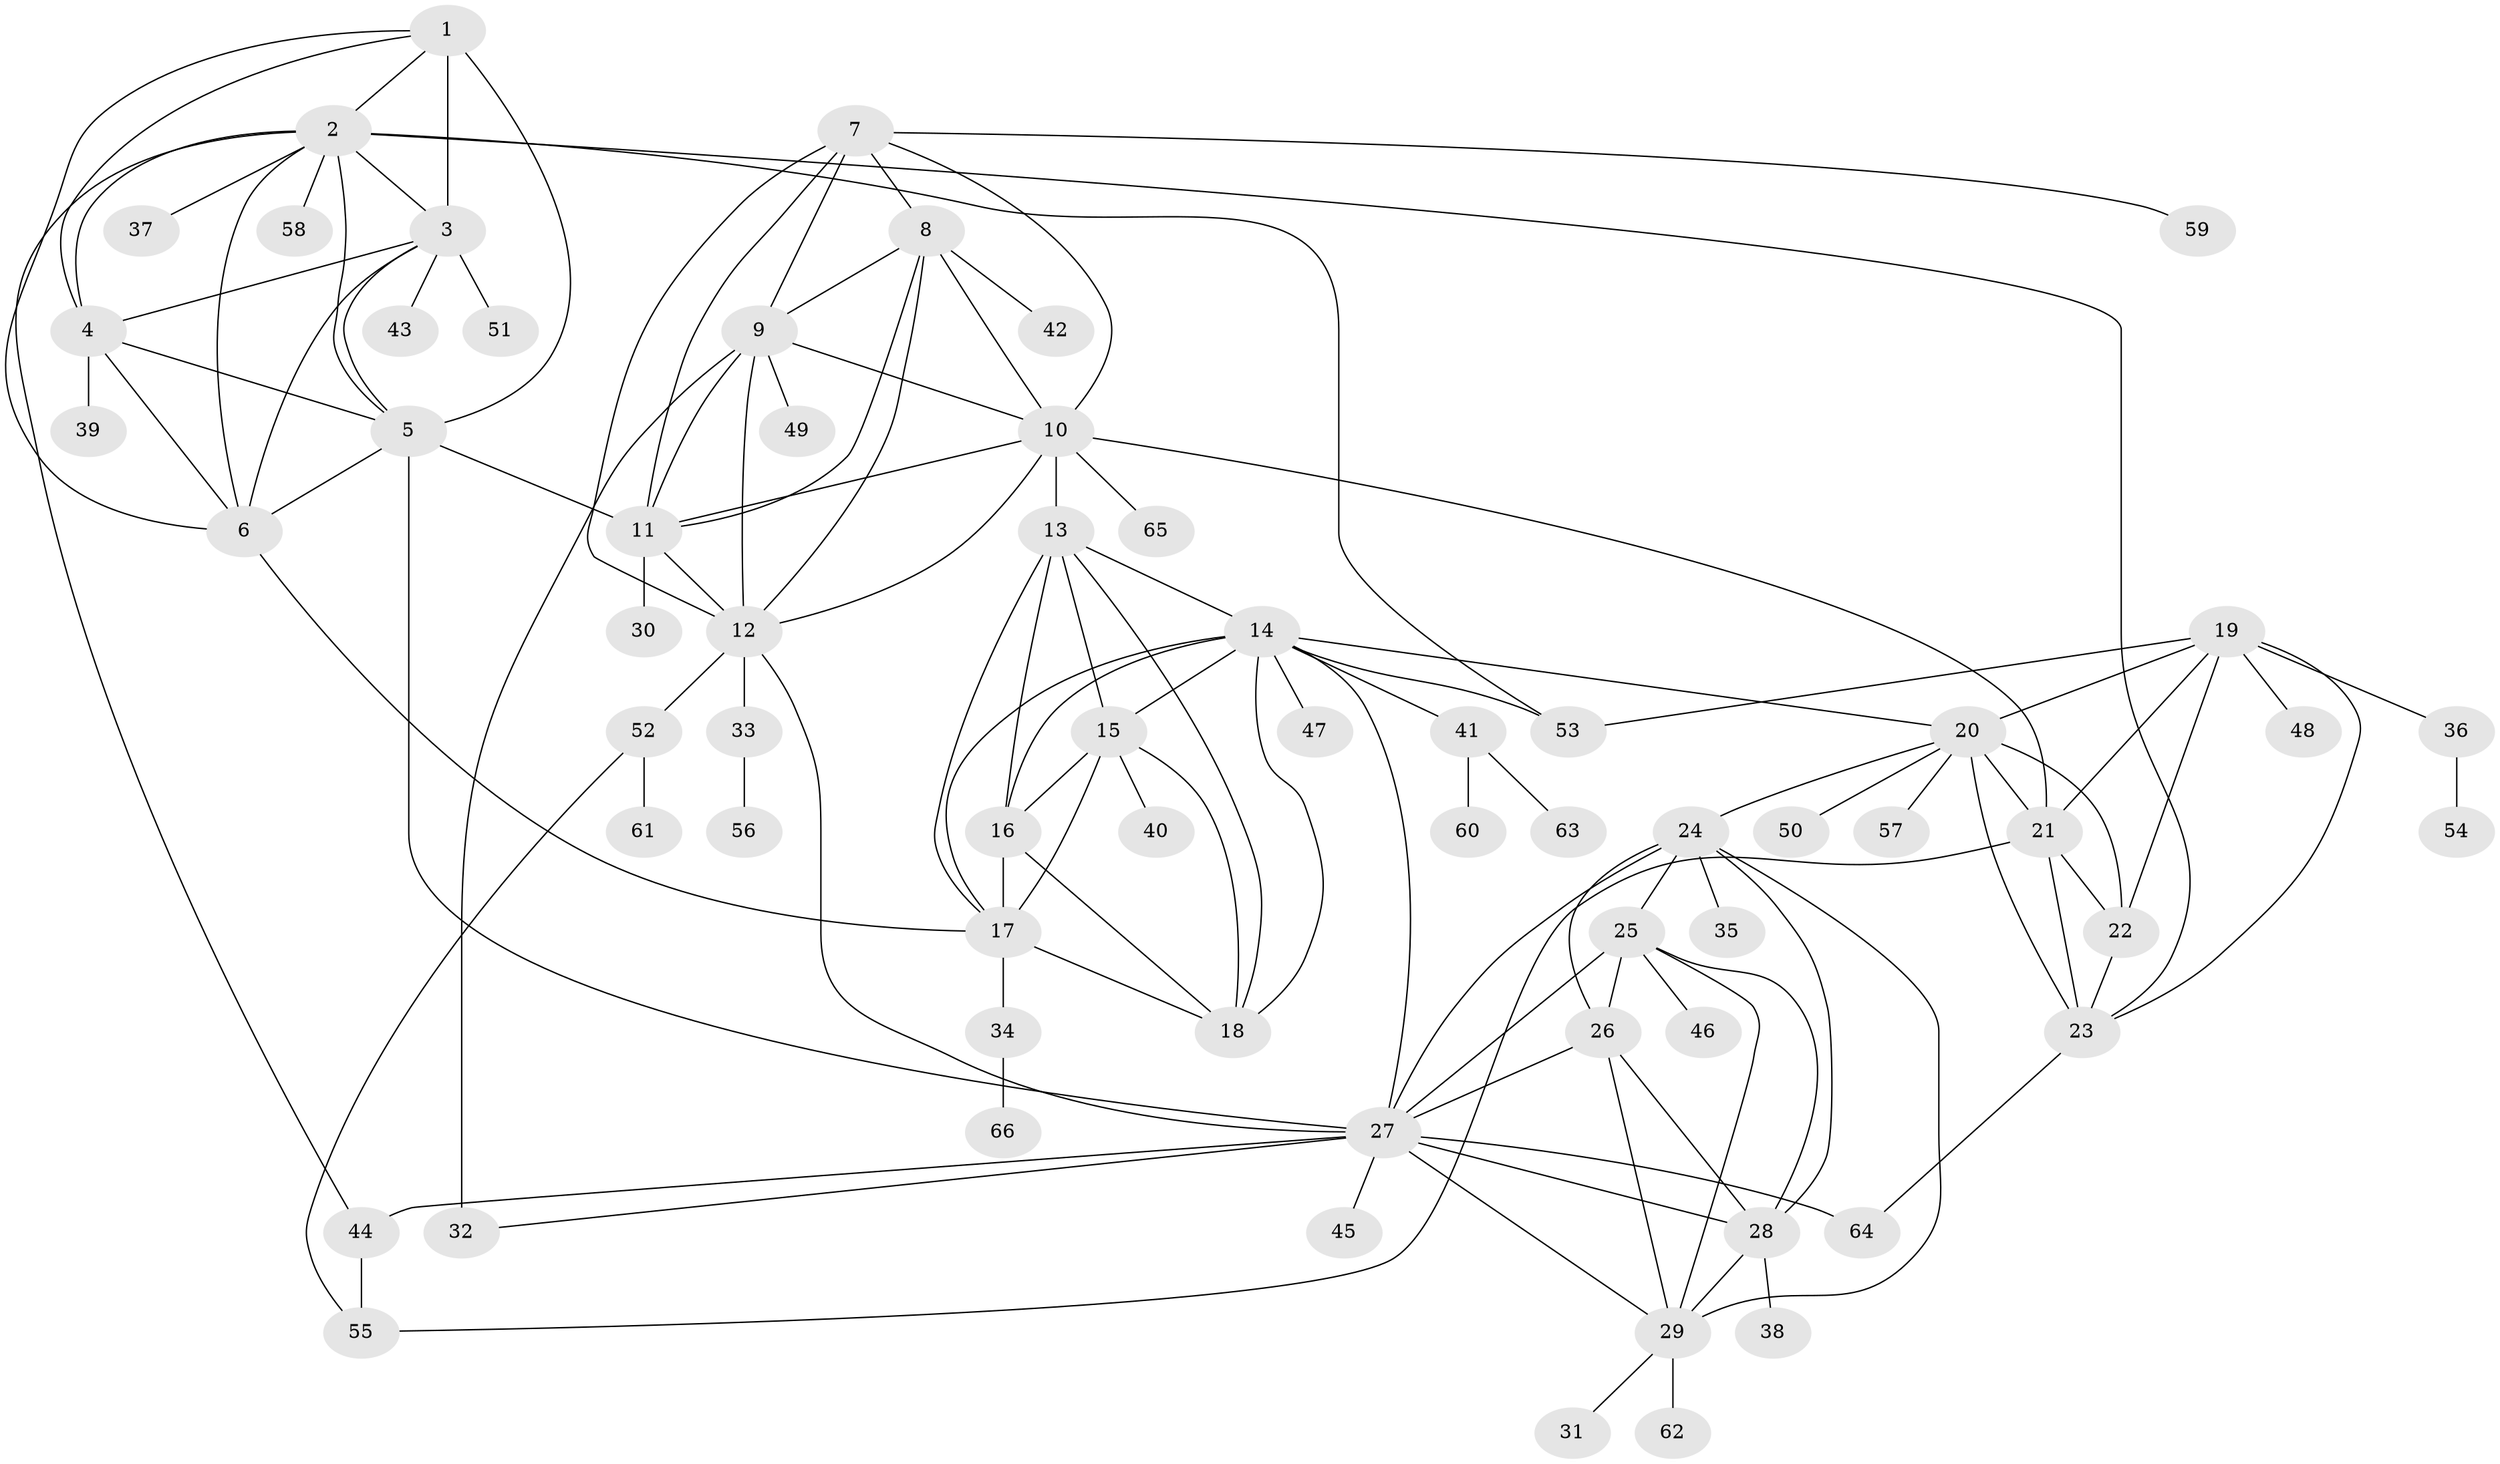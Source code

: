 // original degree distribution, {8: 0.03787878787878788, 11: 0.022727272727272728, 10: 0.022727272727272728, 7: 0.07575757575757576, 12: 0.015151515151515152, 9: 0.022727272727272728, 6: 0.015151515151515152, 5: 0.015151515151515152, 13: 0.007575757575757576, 1: 0.6060606060606061, 2: 0.12121212121212122, 3: 0.022727272727272728, 4: 0.015151515151515152}
// Generated by graph-tools (version 1.1) at 2025/37/03/09/25 02:37:44]
// undirected, 66 vertices, 124 edges
graph export_dot {
graph [start="1"]
  node [color=gray90,style=filled];
  1;
  2;
  3;
  4;
  5;
  6;
  7;
  8;
  9;
  10;
  11;
  12;
  13;
  14;
  15;
  16;
  17;
  18;
  19;
  20;
  21;
  22;
  23;
  24;
  25;
  26;
  27;
  28;
  29;
  30;
  31;
  32;
  33;
  34;
  35;
  36;
  37;
  38;
  39;
  40;
  41;
  42;
  43;
  44;
  45;
  46;
  47;
  48;
  49;
  50;
  51;
  52;
  53;
  54;
  55;
  56;
  57;
  58;
  59;
  60;
  61;
  62;
  63;
  64;
  65;
  66;
  1 -- 2 [weight=1.0];
  1 -- 3 [weight=1.0];
  1 -- 4 [weight=1.0];
  1 -- 5 [weight=3.0];
  1 -- 6 [weight=1.0];
  2 -- 3 [weight=1.0];
  2 -- 4 [weight=1.0];
  2 -- 5 [weight=1.0];
  2 -- 6 [weight=1.0];
  2 -- 23 [weight=1.0];
  2 -- 37 [weight=1.0];
  2 -- 44 [weight=1.0];
  2 -- 53 [weight=1.0];
  2 -- 58 [weight=1.0];
  3 -- 4 [weight=1.0];
  3 -- 5 [weight=1.0];
  3 -- 6 [weight=1.0];
  3 -- 43 [weight=1.0];
  3 -- 51 [weight=3.0];
  4 -- 5 [weight=1.0];
  4 -- 6 [weight=1.0];
  4 -- 39 [weight=1.0];
  5 -- 6 [weight=1.0];
  5 -- 11 [weight=1.0];
  5 -- 27 [weight=1.0];
  6 -- 17 [weight=1.0];
  7 -- 8 [weight=1.0];
  7 -- 9 [weight=1.0];
  7 -- 10 [weight=1.0];
  7 -- 11 [weight=1.0];
  7 -- 12 [weight=1.0];
  7 -- 59 [weight=1.0];
  8 -- 9 [weight=1.0];
  8 -- 10 [weight=1.0];
  8 -- 11 [weight=1.0];
  8 -- 12 [weight=1.0];
  8 -- 42 [weight=2.0];
  9 -- 10 [weight=1.0];
  9 -- 11 [weight=1.0];
  9 -- 12 [weight=1.0];
  9 -- 32 [weight=4.0];
  9 -- 49 [weight=1.0];
  10 -- 11 [weight=1.0];
  10 -- 12 [weight=1.0];
  10 -- 13 [weight=1.0];
  10 -- 21 [weight=1.0];
  10 -- 65 [weight=2.0];
  11 -- 12 [weight=1.0];
  11 -- 30 [weight=5.0];
  12 -- 27 [weight=1.0];
  12 -- 33 [weight=1.0];
  12 -- 52 [weight=1.0];
  13 -- 14 [weight=1.0];
  13 -- 15 [weight=1.0];
  13 -- 16 [weight=1.0];
  13 -- 17 [weight=1.0];
  13 -- 18 [weight=1.0];
  14 -- 15 [weight=1.0];
  14 -- 16 [weight=1.0];
  14 -- 17 [weight=1.0];
  14 -- 18 [weight=1.0];
  14 -- 20 [weight=1.0];
  14 -- 27 [weight=1.0];
  14 -- 41 [weight=1.0];
  14 -- 47 [weight=2.0];
  14 -- 53 [weight=1.0];
  15 -- 16 [weight=1.0];
  15 -- 17 [weight=1.0];
  15 -- 18 [weight=1.0];
  15 -- 40 [weight=1.0];
  16 -- 17 [weight=2.0];
  16 -- 18 [weight=1.0];
  17 -- 18 [weight=1.0];
  17 -- 34 [weight=1.0];
  19 -- 20 [weight=2.0];
  19 -- 21 [weight=2.0];
  19 -- 22 [weight=4.0];
  19 -- 23 [weight=2.0];
  19 -- 36 [weight=1.0];
  19 -- 48 [weight=1.0];
  19 -- 53 [weight=1.0];
  20 -- 21 [weight=1.0];
  20 -- 22 [weight=1.0];
  20 -- 23 [weight=1.0];
  20 -- 24 [weight=1.0];
  20 -- 50 [weight=1.0];
  20 -- 57 [weight=1.0];
  21 -- 22 [weight=1.0];
  21 -- 23 [weight=1.0];
  21 -- 55 [weight=1.0];
  22 -- 23 [weight=1.0];
  23 -- 64 [weight=2.0];
  24 -- 25 [weight=1.0];
  24 -- 26 [weight=1.0];
  24 -- 27 [weight=1.0];
  24 -- 28 [weight=1.0];
  24 -- 29 [weight=1.0];
  24 -- 35 [weight=4.0];
  25 -- 26 [weight=1.0];
  25 -- 27 [weight=1.0];
  25 -- 28 [weight=1.0];
  25 -- 29 [weight=1.0];
  25 -- 46 [weight=1.0];
  26 -- 27 [weight=1.0];
  26 -- 28 [weight=1.0];
  26 -- 29 [weight=1.0];
  27 -- 28 [weight=1.0];
  27 -- 29 [weight=1.0];
  27 -- 32 [weight=1.0];
  27 -- 44 [weight=1.0];
  27 -- 45 [weight=1.0];
  27 -- 64 [weight=1.0];
  28 -- 29 [weight=1.0];
  28 -- 38 [weight=1.0];
  29 -- 31 [weight=1.0];
  29 -- 62 [weight=2.0];
  33 -- 56 [weight=1.0];
  34 -- 66 [weight=1.0];
  36 -- 54 [weight=2.0];
  41 -- 60 [weight=1.0];
  41 -- 63 [weight=1.0];
  44 -- 55 [weight=2.0];
  52 -- 55 [weight=1.0];
  52 -- 61 [weight=1.0];
}
